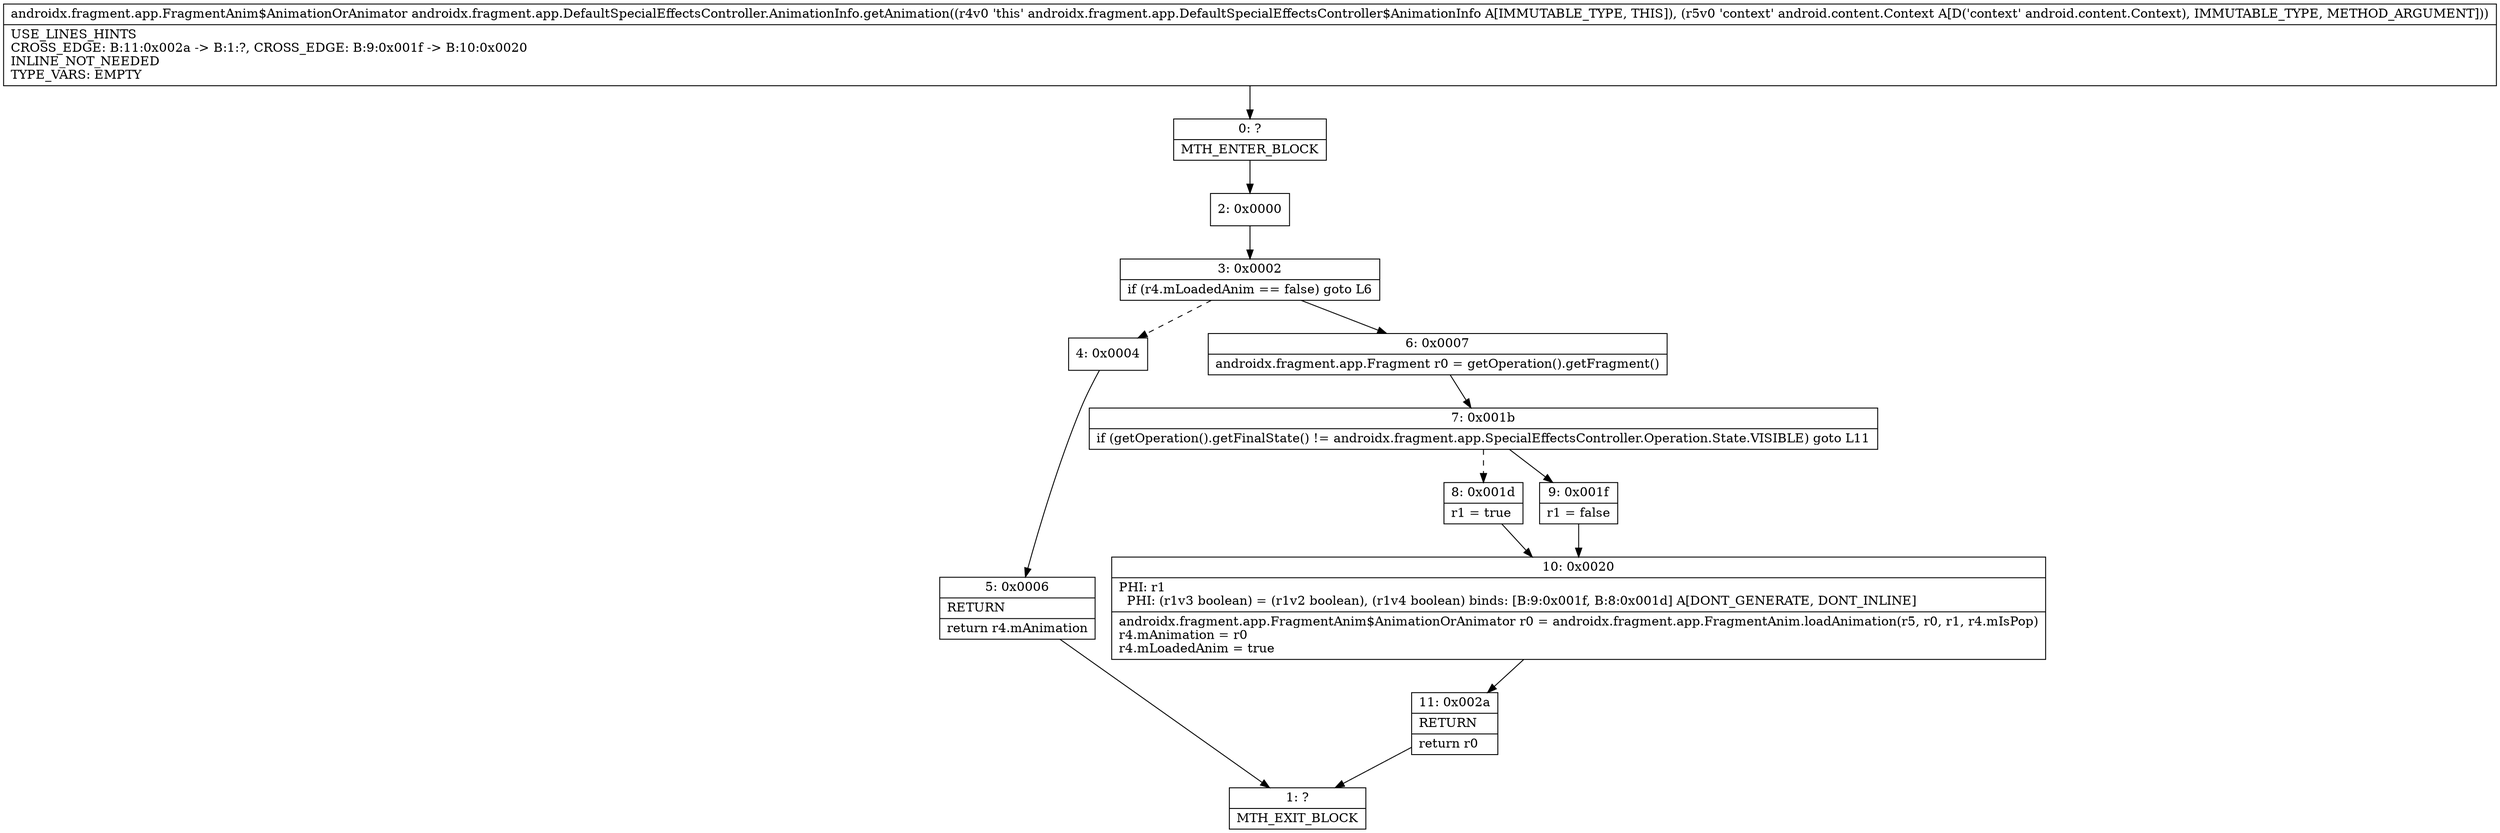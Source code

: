 digraph "CFG forandroidx.fragment.app.DefaultSpecialEffectsController.AnimationInfo.getAnimation(Landroid\/content\/Context;)Landroidx\/fragment\/app\/FragmentAnim$AnimationOrAnimator;" {
Node_0 [shape=record,label="{0\:\ ?|MTH_ENTER_BLOCK\l}"];
Node_2 [shape=record,label="{2\:\ 0x0000}"];
Node_3 [shape=record,label="{3\:\ 0x0002|if (r4.mLoadedAnim == false) goto L6\l}"];
Node_4 [shape=record,label="{4\:\ 0x0004}"];
Node_5 [shape=record,label="{5\:\ 0x0006|RETURN\l|return r4.mAnimation\l}"];
Node_1 [shape=record,label="{1\:\ ?|MTH_EXIT_BLOCK\l}"];
Node_6 [shape=record,label="{6\:\ 0x0007|androidx.fragment.app.Fragment r0 = getOperation().getFragment()\l}"];
Node_7 [shape=record,label="{7\:\ 0x001b|if (getOperation().getFinalState() != androidx.fragment.app.SpecialEffectsController.Operation.State.VISIBLE) goto L11\l}"];
Node_8 [shape=record,label="{8\:\ 0x001d|r1 = true\l}"];
Node_10 [shape=record,label="{10\:\ 0x0020|PHI: r1 \l  PHI: (r1v3 boolean) = (r1v2 boolean), (r1v4 boolean) binds: [B:9:0x001f, B:8:0x001d] A[DONT_GENERATE, DONT_INLINE]\l|androidx.fragment.app.FragmentAnim$AnimationOrAnimator r0 = androidx.fragment.app.FragmentAnim.loadAnimation(r5, r0, r1, r4.mIsPop)\lr4.mAnimation = r0\lr4.mLoadedAnim = true\l}"];
Node_11 [shape=record,label="{11\:\ 0x002a|RETURN\l|return r0\l}"];
Node_9 [shape=record,label="{9\:\ 0x001f|r1 = false\l}"];
MethodNode[shape=record,label="{androidx.fragment.app.FragmentAnim$AnimationOrAnimator androidx.fragment.app.DefaultSpecialEffectsController.AnimationInfo.getAnimation((r4v0 'this' androidx.fragment.app.DefaultSpecialEffectsController$AnimationInfo A[IMMUTABLE_TYPE, THIS]), (r5v0 'context' android.content.Context A[D('context' android.content.Context), IMMUTABLE_TYPE, METHOD_ARGUMENT]))  | USE_LINES_HINTS\lCROSS_EDGE: B:11:0x002a \-\> B:1:?, CROSS_EDGE: B:9:0x001f \-\> B:10:0x0020\lINLINE_NOT_NEEDED\lTYPE_VARS: EMPTY\l}"];
MethodNode -> Node_0;Node_0 -> Node_2;
Node_2 -> Node_3;
Node_3 -> Node_4[style=dashed];
Node_3 -> Node_6;
Node_4 -> Node_5;
Node_5 -> Node_1;
Node_6 -> Node_7;
Node_7 -> Node_8[style=dashed];
Node_7 -> Node_9;
Node_8 -> Node_10;
Node_10 -> Node_11;
Node_11 -> Node_1;
Node_9 -> Node_10;
}

